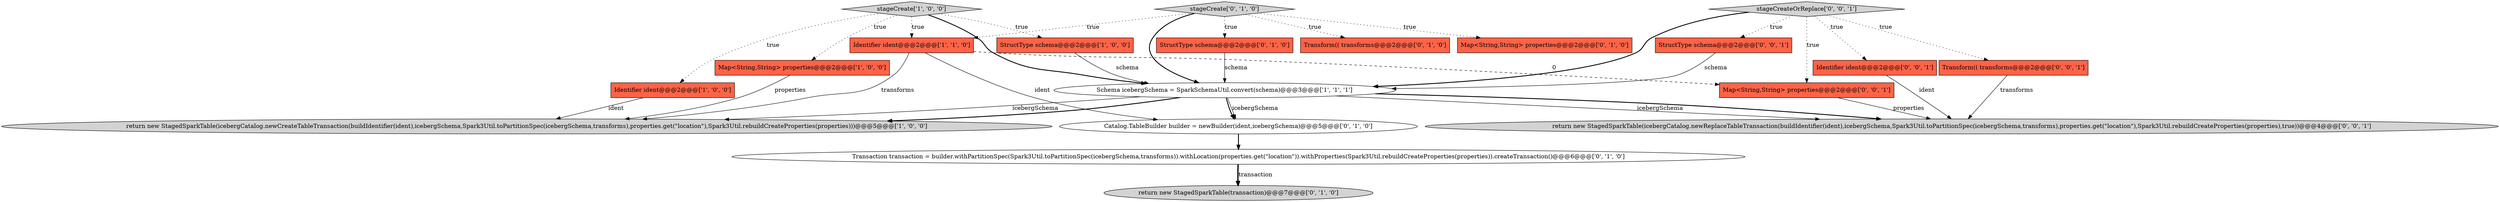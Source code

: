 digraph {
8 [style = filled, label = "Catalog.TableBuilder builder = newBuilder(ident,icebergSchema)@@@5@@@['0', '1', '0']", fillcolor = white, shape = ellipse image = "AAA0AAABBB2BBB"];
16 [style = filled, label = "return new StagedSparkTable(icebergCatalog.newReplaceTableTransaction(buildIdentifier(ident),icebergSchema,Spark3Util.toPartitionSpec(icebergSchema,transforms),properties.get(\"location\"),Spark3Util.rebuildCreateProperties(properties),true))@@@4@@@['0', '0', '1']", fillcolor = lightgray, shape = ellipse image = "AAA0AAABBB3BBB"];
6 [style = filled, label = "Identifier ident@@@2@@@['1', '1', '0']", fillcolor = tomato, shape = box image = "AAA0AAABBB1BBB"];
0 [style = filled, label = "Map<String,String> properties@@@2@@@['1', '0', '0']", fillcolor = tomato, shape = box image = "AAA0AAABBB1BBB"];
1 [style = filled, label = "Schema icebergSchema = SparkSchemaUtil.convert(schema)@@@3@@@['1', '1', '1']", fillcolor = white, shape = ellipse image = "AAA0AAABBB1BBB"];
11 [style = filled, label = "Transaction transaction = builder.withPartitionSpec(Spark3Util.toPartitionSpec(icebergSchema,transforms)).withLocation(properties.get(\"location\")).withProperties(Spark3Util.rebuildCreateProperties(properties)).createTransaction()@@@6@@@['0', '1', '0']", fillcolor = white, shape = ellipse image = "AAA1AAABBB2BBB"];
13 [style = filled, label = "StructType schema@@@2@@@['0', '1', '0']", fillcolor = tomato, shape = box image = "AAA0AAABBB2BBB"];
14 [style = filled, label = "stageCreateOrReplace['0', '0', '1']", fillcolor = lightgray, shape = diamond image = "AAA0AAABBB3BBB"];
17 [style = filled, label = "Identifier ident@@@2@@@['0', '0', '1']", fillcolor = tomato, shape = box image = "AAA0AAABBB3BBB"];
9 [style = filled, label = "return new StagedSparkTable(transaction)@@@7@@@['0', '1', '0']", fillcolor = lightgray, shape = ellipse image = "AAA1AAABBB2BBB"];
4 [style = filled, label = "return new StagedSparkTable(icebergCatalog.newCreateTableTransaction(buildIdentifier(ident),icebergSchema,Spark3Util.toPartitionSpec(icebergSchema,transforms),properties.get(\"location\"),Spark3Util.rebuildCreateProperties(properties)))@@@5@@@['1', '0', '0']", fillcolor = lightgray, shape = ellipse image = "AAA0AAABBB1BBB"];
5 [style = filled, label = "StructType schema@@@2@@@['1', '0', '0']", fillcolor = tomato, shape = box image = "AAA0AAABBB1BBB"];
19 [style = filled, label = "Map<String,String> properties@@@2@@@['0', '0', '1']", fillcolor = tomato, shape = box image = "AAA0AAABBB3BBB"];
10 [style = filled, label = "Transform(( transforms@@@2@@@['0', '1', '0']", fillcolor = tomato, shape = box image = "AAA0AAABBB2BBB"];
7 [style = filled, label = "Map<String,String> properties@@@2@@@['0', '1', '0']", fillcolor = tomato, shape = box image = "AAA0AAABBB2BBB"];
3 [style = filled, label = "Identifier ident@@@2@@@['1', '0', '0']", fillcolor = tomato, shape = box image = "AAA0AAABBB1BBB"];
15 [style = filled, label = "Transform(( transforms@@@2@@@['0', '0', '1']", fillcolor = tomato, shape = box image = "AAA0AAABBB3BBB"];
12 [style = filled, label = "stageCreate['0', '1', '0']", fillcolor = lightgray, shape = diamond image = "AAA0AAABBB2BBB"];
2 [style = filled, label = "stageCreate['1', '0', '0']", fillcolor = lightgray, shape = diamond image = "AAA0AAABBB1BBB"];
18 [style = filled, label = "StructType schema@@@2@@@['0', '0', '1']", fillcolor = tomato, shape = box image = "AAA0AAABBB3BBB"];
12->10 [style = dotted, label="true"];
12->7 [style = dotted, label="true"];
2->3 [style = dotted, label="true"];
1->8 [style = solid, label="icebergSchema"];
14->18 [style = dotted, label="true"];
13->1 [style = solid, label="schema"];
1->16 [style = solid, label="icebergSchema"];
19->16 [style = solid, label="properties"];
1->8 [style = bold, label=""];
2->5 [style = dotted, label="true"];
12->13 [style = dotted, label="true"];
12->1 [style = bold, label=""];
11->9 [style = bold, label=""];
2->6 [style = dotted, label="true"];
6->8 [style = solid, label="ident"];
3->4 [style = solid, label="ident"];
14->1 [style = bold, label=""];
8->11 [style = bold, label=""];
6->4 [style = solid, label="transforms"];
14->15 [style = dotted, label="true"];
1->4 [style = solid, label="icebergSchema"];
2->1 [style = bold, label=""];
0->4 [style = solid, label="properties"];
5->1 [style = solid, label="schema"];
1->4 [style = bold, label=""];
18->1 [style = solid, label="schema"];
15->16 [style = solid, label="transforms"];
14->19 [style = dotted, label="true"];
17->16 [style = solid, label="ident"];
2->0 [style = dotted, label="true"];
6->19 [style = dashed, label="0"];
12->6 [style = dotted, label="true"];
1->16 [style = bold, label=""];
11->9 [style = solid, label="transaction"];
14->17 [style = dotted, label="true"];
}
